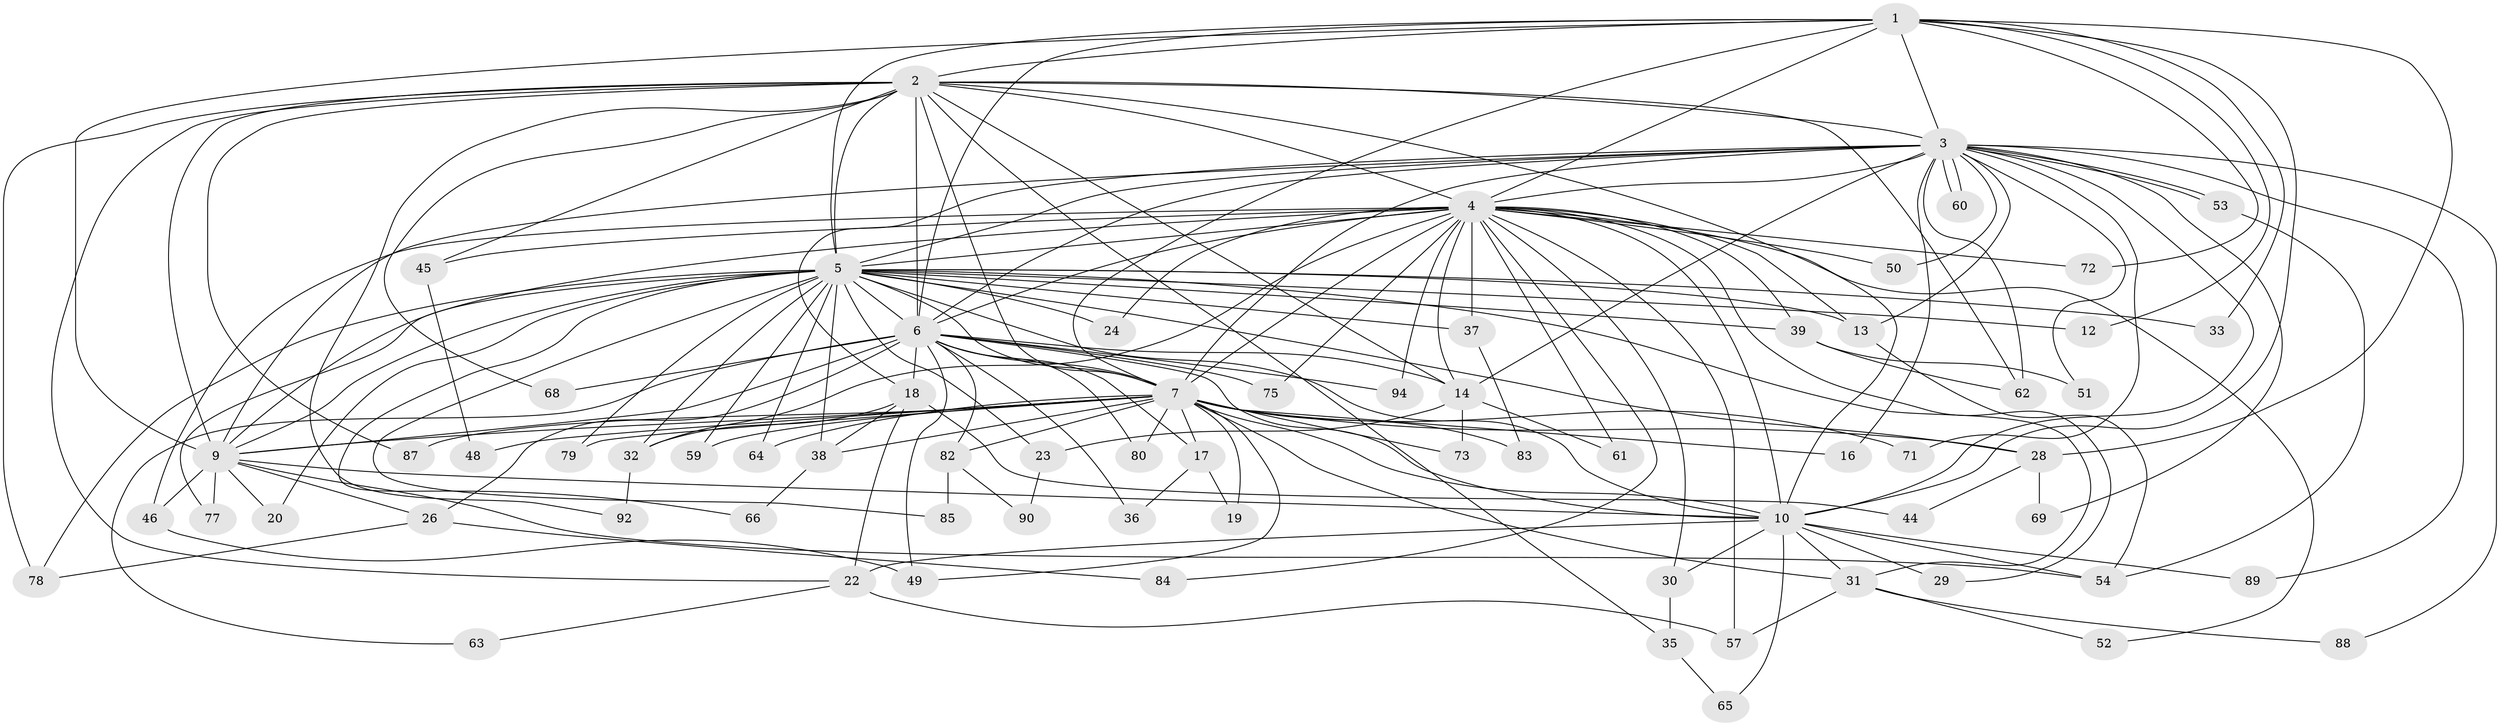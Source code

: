 // original degree distribution, {14: 0.010638297872340425, 17: 0.02127659574468085, 24: 0.010638297872340425, 19: 0.031914893617021274, 26: 0.010638297872340425, 27: 0.010638297872340425, 18: 0.010638297872340425, 2: 0.5319148936170213, 4: 0.10638297872340426, 6: 0.0425531914893617, 3: 0.20212765957446807, 5: 0.010638297872340425}
// Generated by graph-tools (version 1.1) at 2025/41/03/06/25 10:41:44]
// undirected, 71 vertices, 174 edges
graph export_dot {
graph [start="1"]
  node [color=gray90,style=filled];
  1 [super="+25"];
  2 [super="+43"];
  3 [super="+41"];
  4 [super="+8"];
  5 [super="+21"];
  6 [super="+15"];
  7 [super="+27"];
  9 [super="+11"];
  10 [super="+56"];
  12;
  13 [super="+55"];
  14 [super="+42"];
  16;
  17;
  18;
  19 [super="+67"];
  20;
  22 [super="+34"];
  23;
  24;
  26;
  28 [super="+47"];
  29;
  30;
  31 [super="+40"];
  32 [super="+58"];
  33;
  35;
  36;
  37;
  38 [super="+81"];
  39;
  44;
  45;
  46;
  48;
  49 [super="+74"];
  50;
  51;
  52;
  53 [super="+76"];
  54 [super="+70"];
  57 [super="+91"];
  59;
  60;
  61;
  62 [super="+86"];
  63;
  64;
  65;
  66;
  68;
  69;
  71;
  72;
  73;
  75;
  77;
  78 [super="+93"];
  79;
  80;
  82;
  83;
  84;
  85;
  87;
  88;
  89;
  90;
  92;
  94;
  1 -- 2;
  1 -- 3;
  1 -- 4 [weight=2];
  1 -- 5;
  1 -- 6;
  1 -- 7;
  1 -- 9 [weight=2];
  1 -- 10;
  1 -- 12;
  1 -- 28;
  1 -- 33;
  1 -- 72;
  2 -- 3;
  2 -- 4 [weight=2];
  2 -- 5;
  2 -- 6;
  2 -- 7;
  2 -- 9;
  2 -- 10;
  2 -- 22;
  2 -- 35;
  2 -- 45;
  2 -- 68;
  2 -- 78;
  2 -- 87;
  2 -- 92;
  2 -- 62;
  2 -- 14;
  3 -- 4 [weight=2];
  3 -- 5;
  3 -- 6 [weight=2];
  3 -- 7;
  3 -- 9;
  3 -- 10;
  3 -- 13;
  3 -- 14;
  3 -- 16;
  3 -- 18;
  3 -- 50;
  3 -- 51;
  3 -- 53;
  3 -- 53;
  3 -- 60;
  3 -- 60;
  3 -- 62;
  3 -- 69;
  3 -- 88;
  3 -- 89;
  3 -- 71;
  4 -- 5 [weight=2];
  4 -- 6 [weight=2];
  4 -- 7 [weight=2];
  4 -- 9 [weight=2];
  4 -- 10 [weight=3];
  4 -- 37;
  4 -- 45;
  4 -- 46;
  4 -- 52;
  4 -- 57;
  4 -- 61;
  4 -- 72;
  4 -- 75;
  4 -- 13;
  4 -- 84;
  4 -- 24;
  4 -- 29;
  4 -- 94;
  4 -- 30;
  4 -- 32;
  4 -- 39;
  4 -- 50;
  4 -- 14;
  5 -- 6;
  5 -- 7;
  5 -- 9;
  5 -- 10 [weight=2];
  5 -- 12;
  5 -- 20;
  5 -- 23;
  5 -- 24;
  5 -- 31;
  5 -- 32;
  5 -- 33;
  5 -- 37;
  5 -- 38;
  5 -- 39;
  5 -- 59;
  5 -- 66;
  5 -- 77;
  5 -- 78;
  5 -- 79;
  5 -- 64;
  5 -- 85;
  5 -- 13;
  5 -- 28;
  6 -- 7;
  6 -- 9 [weight=2];
  6 -- 10;
  6 -- 14;
  6 -- 17;
  6 -- 18;
  6 -- 63;
  6 -- 75;
  6 -- 80;
  6 -- 82;
  6 -- 94;
  6 -- 49;
  6 -- 36;
  6 -- 68;
  6 -- 26;
  7 -- 9 [weight=2];
  7 -- 10 [weight=2];
  7 -- 16;
  7 -- 17;
  7 -- 19 [weight=2];
  7 -- 28;
  7 -- 38;
  7 -- 48;
  7 -- 49;
  7 -- 59;
  7 -- 64;
  7 -- 71;
  7 -- 79;
  7 -- 80;
  7 -- 83;
  7 -- 87;
  7 -- 73;
  7 -- 82;
  7 -- 31;
  9 -- 10;
  9 -- 20;
  9 -- 26;
  9 -- 46;
  9 -- 54;
  9 -- 77;
  10 -- 22;
  10 -- 29;
  10 -- 30;
  10 -- 31;
  10 -- 54;
  10 -- 65;
  10 -- 89;
  13 -- 54;
  14 -- 23;
  14 -- 61;
  14 -- 73;
  17 -- 19;
  17 -- 36;
  18 -- 32;
  18 -- 44;
  18 -- 22;
  18 -- 38;
  22 -- 63;
  22 -- 57;
  23 -- 90;
  26 -- 84;
  26 -- 78;
  28 -- 44;
  28 -- 69;
  30 -- 35;
  31 -- 52;
  31 -- 88;
  31 -- 57;
  32 -- 92;
  35 -- 65;
  37 -- 83;
  38 -- 66;
  39 -- 51;
  39 -- 62;
  45 -- 48;
  46 -- 49;
  53 -- 54;
  82 -- 85;
  82 -- 90;
}
